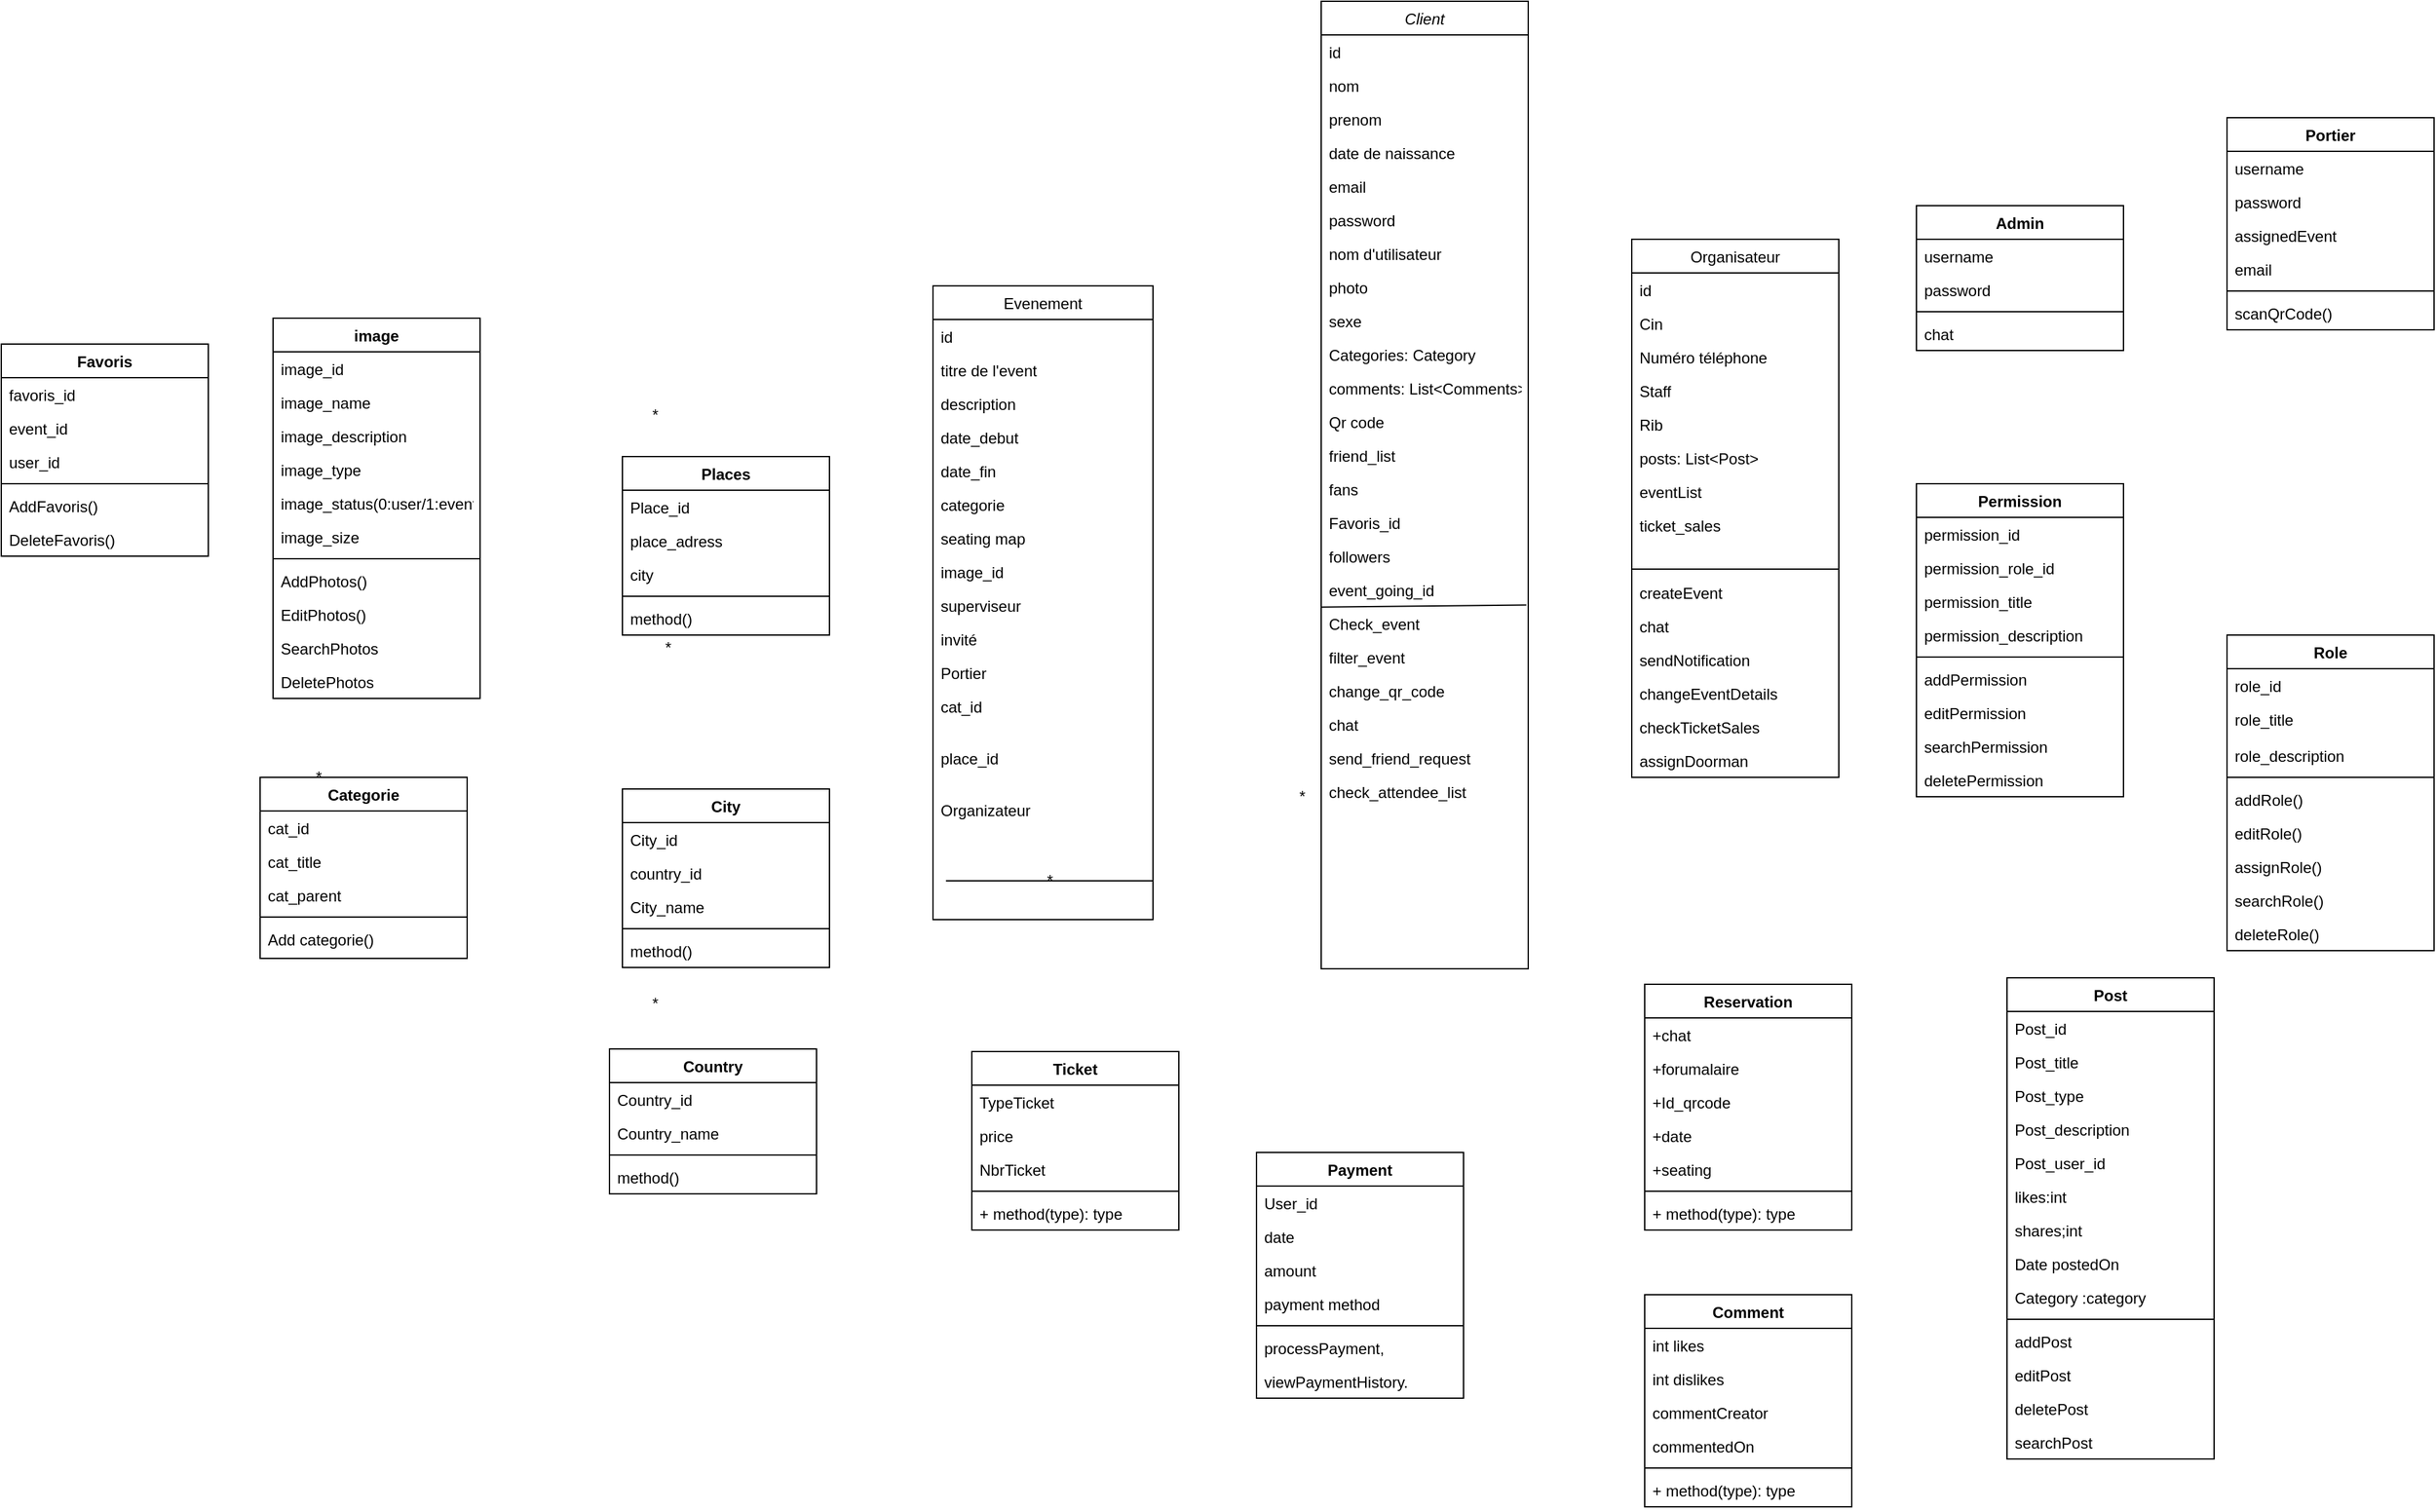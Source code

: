 <mxfile version="20.8.16" type="github">
  <diagram id="C5RBs43oDa-KdzZeNtuy" name="Page-1">
    <mxGraphModel dx="2687" dy="624" grid="1" gridSize="10" guides="1" tooltips="1" connect="1" arrows="1" fold="1" page="1" pageScale="1" pageWidth="1169" pageHeight="827" math="0" shadow="0">
      <root>
        <mxCell id="WIyWlLk6GJQsqaUBKTNV-0" />
        <mxCell id="WIyWlLk6GJQsqaUBKTNV-1" parent="WIyWlLk6GJQsqaUBKTNV-0" />
        <mxCell id="5mnJ16wSldUnXJheerde-0" value="Client" style="swimlane;fontStyle=2;align=center;verticalAlign=top;childLayout=stackLayout;horizontal=1;startSize=26;horizontalStack=0;resizeParent=1;resizeLast=0;collapsible=1;marginBottom=0;rounded=0;shadow=0;strokeWidth=1;" parent="WIyWlLk6GJQsqaUBKTNV-1" vertex="1">
          <mxGeometry x="290" y="520" width="160" height="748" as="geometry">
            <mxRectangle x="230" y="140" width="160" height="26" as="alternateBounds" />
          </mxGeometry>
        </mxCell>
        <mxCell id="5mnJ16wSldUnXJheerde-1" value="id" style="text;align=left;verticalAlign=top;spacingLeft=4;spacingRight=4;overflow=hidden;rotatable=0;points=[[0,0.5],[1,0.5]];portConstraint=eastwest;" parent="5mnJ16wSldUnXJheerde-0" vertex="1">
          <mxGeometry y="26" width="160" height="26" as="geometry" />
        </mxCell>
        <mxCell id="5mnJ16wSldUnXJheerde-2" value="nom" style="text;align=left;verticalAlign=top;spacingLeft=4;spacingRight=4;overflow=hidden;rotatable=0;points=[[0,0.5],[1,0.5]];portConstraint=eastwest;rounded=0;shadow=0;html=0;" parent="5mnJ16wSldUnXJheerde-0" vertex="1">
          <mxGeometry y="52" width="160" height="26" as="geometry" />
        </mxCell>
        <mxCell id="5mnJ16wSldUnXJheerde-3" value="prenom" style="text;align=left;verticalAlign=top;spacingLeft=4;spacingRight=4;overflow=hidden;rotatable=0;points=[[0,0.5],[1,0.5]];portConstraint=eastwest;rounded=0;shadow=0;html=0;" parent="5mnJ16wSldUnXJheerde-0" vertex="1">
          <mxGeometry y="78" width="160" height="26" as="geometry" />
        </mxCell>
        <mxCell id="5mnJ16wSldUnXJheerde-4" value="date de naissance" style="text;align=left;verticalAlign=top;spacingLeft=4;spacingRight=4;overflow=hidden;rotatable=0;points=[[0,0.5],[1,0.5]];portConstraint=eastwest;" parent="5mnJ16wSldUnXJheerde-0" vertex="1">
          <mxGeometry y="104" width="160" height="26" as="geometry" />
        </mxCell>
        <mxCell id="5mnJ16wSldUnXJheerde-5" value="email" style="text;align=left;verticalAlign=top;spacingLeft=4;spacingRight=4;overflow=hidden;rotatable=0;points=[[0,0.5],[1,0.5]];portConstraint=eastwest;" parent="5mnJ16wSldUnXJheerde-0" vertex="1">
          <mxGeometry y="130" width="160" height="26" as="geometry" />
        </mxCell>
        <mxCell id="5mnJ16wSldUnXJheerde-7" value="" style="endArrow=none;html=1;rounded=0;exitX=0.001;exitY=0.014;exitDx=0;exitDy=0;exitPerimeter=0;entryX=0.991;entryY=-0.046;entryDx=0;entryDy=0;entryPerimeter=0;" parent="5mnJ16wSldUnXJheerde-0" source="5mnJ16wSldUnXJheerde-206" target="5mnJ16wSldUnXJheerde-206" edge="1">
          <mxGeometry width="50" height="50" relative="1" as="geometry">
            <mxPoint y="390" as="sourcePoint" />
            <mxPoint x="160" y="450" as="targetPoint" />
            <Array as="points" />
          </mxGeometry>
        </mxCell>
        <mxCell id="5mnJ16wSldUnXJheerde-6" value="password" style="text;align=left;verticalAlign=top;spacingLeft=4;spacingRight=4;overflow=hidden;rotatable=0;points=[[0,0.5],[1,0.5]];portConstraint=eastwest;" parent="5mnJ16wSldUnXJheerde-0" vertex="1">
          <mxGeometry y="156" width="160" height="26" as="geometry" />
        </mxCell>
        <mxCell id="5mnJ16wSldUnXJheerde-8" value="nom d&#39;utilisateur" style="text;align=left;verticalAlign=top;spacingLeft=4;spacingRight=4;overflow=hidden;rotatable=0;points=[[0,0.5],[1,0.5]];portConstraint=eastwest;" parent="5mnJ16wSldUnXJheerde-0" vertex="1">
          <mxGeometry y="182" width="160" height="26" as="geometry" />
        </mxCell>
        <mxCell id="5mnJ16wSldUnXJheerde-9" value="photo" style="text;align=left;verticalAlign=top;spacingLeft=4;spacingRight=4;overflow=hidden;rotatable=0;points=[[0,0.5],[1,0.5]];portConstraint=eastwest;" parent="5mnJ16wSldUnXJheerde-0" vertex="1">
          <mxGeometry y="208" width="160" height="26" as="geometry" />
        </mxCell>
        <mxCell id="5mnJ16wSldUnXJheerde-10" value="sexe" style="text;align=left;verticalAlign=top;spacingLeft=4;spacingRight=4;overflow=hidden;rotatable=0;points=[[0,0.5],[1,0.5]];portConstraint=eastwest;" parent="5mnJ16wSldUnXJheerde-0" vertex="1">
          <mxGeometry y="234" width="160" height="26" as="geometry" />
        </mxCell>
        <mxCell id="5mnJ16wSldUnXJheerde-172" value="Categories: Category" style="text;align=left;verticalAlign=top;spacingLeft=4;spacingRight=4;overflow=hidden;rotatable=0;points=[[0,0.5],[1,0.5]];portConstraint=eastwest;" parent="5mnJ16wSldUnXJheerde-0" vertex="1">
          <mxGeometry y="260" width="160" height="26" as="geometry" />
        </mxCell>
        <mxCell id="5mnJ16wSldUnXJheerde-199" value="comments: List&lt;Comments&gt;" style="text;align=left;verticalAlign=top;spacingLeft=4;spacingRight=4;overflow=hidden;rotatable=0;points=[[0,0.5],[1,0.5]];portConstraint=eastwest;" parent="5mnJ16wSldUnXJheerde-0" vertex="1">
          <mxGeometry y="286" width="160" height="26" as="geometry" />
        </mxCell>
        <mxCell id="5mnJ16wSldUnXJheerde-200" value="Qr code" style="text;align=left;verticalAlign=top;spacingLeft=4;spacingRight=4;overflow=hidden;rotatable=0;points=[[0,0.5],[1,0.5]];portConstraint=eastwest;" parent="5mnJ16wSldUnXJheerde-0" vertex="1">
          <mxGeometry y="312" width="160" height="26" as="geometry" />
        </mxCell>
        <mxCell id="5mnJ16wSldUnXJheerde-201" value="friend_list" style="text;align=left;verticalAlign=top;spacingLeft=4;spacingRight=4;overflow=hidden;rotatable=0;points=[[0,0.5],[1,0.5]];portConstraint=eastwest;" parent="5mnJ16wSldUnXJheerde-0" vertex="1">
          <mxGeometry y="338" width="160" height="26" as="geometry" />
        </mxCell>
        <mxCell id="5mnJ16wSldUnXJheerde-202" value="fans" style="text;align=left;verticalAlign=top;spacingLeft=4;spacingRight=4;overflow=hidden;rotatable=0;points=[[0,0.5],[1,0.5]];portConstraint=eastwest;" parent="5mnJ16wSldUnXJheerde-0" vertex="1">
          <mxGeometry y="364" width="160" height="26" as="geometry" />
        </mxCell>
        <mxCell id="BS6WgVQt4ClSwslzW5X6-24" value="Favoris_id" style="text;align=left;verticalAlign=top;spacingLeft=4;spacingRight=4;overflow=hidden;rotatable=0;points=[[0,0.5],[1,0.5]];portConstraint=eastwest;" parent="5mnJ16wSldUnXJheerde-0" vertex="1">
          <mxGeometry y="390" width="160" height="26" as="geometry" />
        </mxCell>
        <mxCell id="5mnJ16wSldUnXJheerde-204" value="followers" style="text;align=left;verticalAlign=top;spacingLeft=4;spacingRight=4;overflow=hidden;rotatable=0;points=[[0,0.5],[1,0.5]];portConstraint=eastwest;" parent="5mnJ16wSldUnXJheerde-0" vertex="1">
          <mxGeometry y="416" width="160" height="26" as="geometry" />
        </mxCell>
        <mxCell id="5mnJ16wSldUnXJheerde-205" value="event_going_id" style="text;align=left;verticalAlign=top;spacingLeft=4;spacingRight=4;overflow=hidden;rotatable=0;points=[[0,0.5],[1,0.5]];portConstraint=eastwest;" parent="5mnJ16wSldUnXJheerde-0" vertex="1">
          <mxGeometry y="442" width="160" height="26" as="geometry" />
        </mxCell>
        <mxCell id="5mnJ16wSldUnXJheerde-206" value="Check_event" style="text;align=left;verticalAlign=top;spacingLeft=4;spacingRight=4;overflow=hidden;rotatable=0;points=[[0,0.5],[1,0.5]];portConstraint=eastwest;" parent="5mnJ16wSldUnXJheerde-0" vertex="1">
          <mxGeometry y="468" width="160" height="26" as="geometry" />
        </mxCell>
        <mxCell id="5mnJ16wSldUnXJheerde-207" value="filter_event" style="text;align=left;verticalAlign=top;spacingLeft=4;spacingRight=4;overflow=hidden;rotatable=0;points=[[0,0.5],[1,0.5]];portConstraint=eastwest;" parent="5mnJ16wSldUnXJheerde-0" vertex="1">
          <mxGeometry y="494" width="160" height="26" as="geometry" />
        </mxCell>
        <mxCell id="5mnJ16wSldUnXJheerde-208" value="change_qr_code" style="text;align=left;verticalAlign=top;spacingLeft=4;spacingRight=4;overflow=hidden;rotatable=0;points=[[0,0.5],[1,0.5]];portConstraint=eastwest;" parent="5mnJ16wSldUnXJheerde-0" vertex="1">
          <mxGeometry y="520" width="160" height="26" as="geometry" />
        </mxCell>
        <mxCell id="5mnJ16wSldUnXJheerde-209" value="chat" style="text;align=left;verticalAlign=top;spacingLeft=4;spacingRight=4;overflow=hidden;rotatable=0;points=[[0,0.5],[1,0.5]];portConstraint=eastwest;" parent="5mnJ16wSldUnXJheerde-0" vertex="1">
          <mxGeometry y="546" width="160" height="26" as="geometry" />
        </mxCell>
        <mxCell id="5mnJ16wSldUnXJheerde-210" value="send_friend_request" style="text;align=left;verticalAlign=top;spacingLeft=4;spacingRight=4;overflow=hidden;rotatable=0;points=[[0,0.5],[1,0.5]];portConstraint=eastwest;" parent="5mnJ16wSldUnXJheerde-0" vertex="1">
          <mxGeometry y="572" width="160" height="26" as="geometry" />
        </mxCell>
        <mxCell id="5mnJ16wSldUnXJheerde-211" value="check_attendee_list" style="text;align=left;verticalAlign=top;spacingLeft=4;spacingRight=4;overflow=hidden;rotatable=0;points=[[0,0.5],[1,0.5]];portConstraint=eastwest;" parent="5mnJ16wSldUnXJheerde-0" vertex="1">
          <mxGeometry y="598" width="160" height="26" as="geometry" />
        </mxCell>
        <mxCell id="5mnJ16wSldUnXJheerde-11" value="Organisateur" style="swimlane;fontStyle=0;align=center;verticalAlign=top;childLayout=stackLayout;horizontal=1;startSize=26;horizontalStack=0;resizeParent=1;resizeLast=0;collapsible=1;marginBottom=0;rounded=0;shadow=0;strokeWidth=1;" parent="WIyWlLk6GJQsqaUBKTNV-1" vertex="1">
          <mxGeometry x="530" y="704" width="160" height="416" as="geometry">
            <mxRectangle x="130" y="380" width="160" height="26" as="alternateBounds" />
          </mxGeometry>
        </mxCell>
        <mxCell id="5mnJ16wSldUnXJheerde-12" value="id" style="text;align=left;verticalAlign=top;spacingLeft=4;spacingRight=4;overflow=hidden;rotatable=0;points=[[0,0.5],[1,0.5]];portConstraint=eastwest;" parent="5mnJ16wSldUnXJheerde-11" vertex="1">
          <mxGeometry y="26" width="160" height="26" as="geometry" />
        </mxCell>
        <mxCell id="5mnJ16wSldUnXJheerde-13" value="Cin" style="text;align=left;verticalAlign=top;spacingLeft=4;spacingRight=4;overflow=hidden;rotatable=0;points=[[0,0.5],[1,0.5]];portConstraint=eastwest;rounded=0;shadow=0;html=0;" parent="5mnJ16wSldUnXJheerde-11" vertex="1">
          <mxGeometry y="52" width="160" height="26" as="geometry" />
        </mxCell>
        <mxCell id="5mnJ16wSldUnXJheerde-14" value="Numéro téléphone" style="text;align=left;verticalAlign=top;spacingLeft=4;spacingRight=4;overflow=hidden;rotatable=0;points=[[0,0.5],[1,0.5]];portConstraint=eastwest;fontStyle=0" parent="5mnJ16wSldUnXJheerde-11" vertex="1">
          <mxGeometry y="78" width="160" height="26" as="geometry" />
        </mxCell>
        <mxCell id="5mnJ16wSldUnXJheerde-15" value="Staff" style="text;align=left;verticalAlign=top;spacingLeft=4;spacingRight=4;overflow=hidden;rotatable=0;points=[[0,0.5],[1,0.5]];portConstraint=eastwest;fontStyle=0" parent="5mnJ16wSldUnXJheerde-11" vertex="1">
          <mxGeometry y="104" width="160" height="26" as="geometry" />
        </mxCell>
        <mxCell id="5mnJ16wSldUnXJheerde-184" value="Rib" style="text;align=left;verticalAlign=top;spacingLeft=4;spacingRight=4;overflow=hidden;rotatable=0;points=[[0,0.5],[1,0.5]];portConstraint=eastwest;fontStyle=0" parent="5mnJ16wSldUnXJheerde-11" vertex="1">
          <mxGeometry y="130" width="160" height="26" as="geometry" />
        </mxCell>
        <mxCell id="5mnJ16wSldUnXJheerde-16" value="posts: List&lt;Post&gt;" style="text;align=left;verticalAlign=top;spacingLeft=4;spacingRight=4;overflow=hidden;rotatable=0;points=[[0,0.5],[1,0.5]];portConstraint=eastwest;fontStyle=0" parent="5mnJ16wSldUnXJheerde-11" vertex="1">
          <mxGeometry y="156" width="160" height="26" as="geometry" />
        </mxCell>
        <mxCell id="5mnJ16wSldUnXJheerde-214" value="eventList" style="text;align=left;verticalAlign=top;spacingLeft=4;spacingRight=4;overflow=hidden;rotatable=0;points=[[0,0.5],[1,0.5]];portConstraint=eastwest;fontStyle=0" parent="5mnJ16wSldUnXJheerde-11" vertex="1">
          <mxGeometry y="182" width="160" height="26" as="geometry" />
        </mxCell>
        <mxCell id="5mnJ16wSldUnXJheerde-215" value="ticket_sales" style="text;align=left;verticalAlign=top;spacingLeft=4;spacingRight=4;overflow=hidden;rotatable=0;points=[[0,0.5],[1,0.5]];portConstraint=eastwest;fontStyle=0" parent="5mnJ16wSldUnXJheerde-11" vertex="1">
          <mxGeometry y="208" width="160" height="26" as="geometry" />
        </mxCell>
        <mxCell id="5mnJ16wSldUnXJheerde-219" value="  " style="text;align=left;verticalAlign=top;spacingLeft=4;spacingRight=4;overflow=hidden;rotatable=0;points=[[0,0.5],[1,0.5]];portConstraint=eastwest;fontStyle=0" parent="5mnJ16wSldUnXJheerde-11" vertex="1">
          <mxGeometry y="234" width="160" height="26" as="geometry" />
        </mxCell>
        <mxCell id="5mnJ16wSldUnXJheerde-220" value="createEvent" style="text;align=left;verticalAlign=top;spacingLeft=4;spacingRight=4;overflow=hidden;rotatable=0;points=[[0,0.5],[1,0.5]];portConstraint=eastwest;fontStyle=0" parent="5mnJ16wSldUnXJheerde-11" vertex="1">
          <mxGeometry y="260" width="160" height="26" as="geometry" />
        </mxCell>
        <mxCell id="5mnJ16wSldUnXJheerde-221" value="chat" style="text;align=left;verticalAlign=top;spacingLeft=4;spacingRight=4;overflow=hidden;rotatable=0;points=[[0,0.5],[1,0.5]];portConstraint=eastwest;fontStyle=0" parent="5mnJ16wSldUnXJheerde-11" vertex="1">
          <mxGeometry y="286" width="160" height="26" as="geometry" />
        </mxCell>
        <mxCell id="5mnJ16wSldUnXJheerde-222" value="sendNotification" style="text;align=left;verticalAlign=top;spacingLeft=4;spacingRight=4;overflow=hidden;rotatable=0;points=[[0,0.5],[1,0.5]];portConstraint=eastwest;fontStyle=0" parent="5mnJ16wSldUnXJheerde-11" vertex="1">
          <mxGeometry y="312" width="160" height="26" as="geometry" />
        </mxCell>
        <mxCell id="5mnJ16wSldUnXJheerde-223" value="changeEventDetails" style="text;align=left;verticalAlign=top;spacingLeft=4;spacingRight=4;overflow=hidden;rotatable=0;points=[[0,0.5],[1,0.5]];portConstraint=eastwest;fontStyle=0" parent="5mnJ16wSldUnXJheerde-11" vertex="1">
          <mxGeometry y="338" width="160" height="26" as="geometry" />
        </mxCell>
        <mxCell id="5mnJ16wSldUnXJheerde-224" value="checkTicketSales" style="text;align=left;verticalAlign=top;spacingLeft=4;spacingRight=4;overflow=hidden;rotatable=0;points=[[0,0.5],[1,0.5]];portConstraint=eastwest;fontStyle=0" parent="5mnJ16wSldUnXJheerde-11" vertex="1">
          <mxGeometry y="364" width="160" height="26" as="geometry" />
        </mxCell>
        <mxCell id="5mnJ16wSldUnXJheerde-225" value="assignDoorman" style="text;align=left;verticalAlign=top;spacingLeft=4;spacingRight=4;overflow=hidden;rotatable=0;points=[[0,0.5],[1,0.5]];portConstraint=eastwest;fontStyle=0" parent="5mnJ16wSldUnXJheerde-11" vertex="1">
          <mxGeometry y="390" width="160" height="26" as="geometry" />
        </mxCell>
        <mxCell id="5mnJ16wSldUnXJheerde-17" value="" style="endArrow=none;html=1;rounded=0;" parent="5mnJ16wSldUnXJheerde-11" edge="1">
          <mxGeometry width="50" height="50" relative="1" as="geometry">
            <mxPoint y="255" as="sourcePoint" />
            <mxPoint x="160" y="255" as="targetPoint" />
            <Array as="points" />
          </mxGeometry>
        </mxCell>
        <mxCell id="5mnJ16wSldUnXJheerde-32" value="Reservation" style="swimlane;fontStyle=1;align=center;verticalAlign=top;childLayout=stackLayout;horizontal=1;startSize=26;horizontalStack=0;resizeParent=1;resizeParentMax=0;resizeLast=0;collapsible=1;marginBottom=0;html=0;" parent="WIyWlLk6GJQsqaUBKTNV-1" vertex="1">
          <mxGeometry x="540" y="1280" width="160" height="190" as="geometry" />
        </mxCell>
        <mxCell id="5mnJ16wSldUnXJheerde-33" value="+chat&#xa;" style="text;strokeColor=none;fillColor=none;align=left;verticalAlign=top;spacingLeft=4;spacingRight=4;overflow=hidden;rotatable=0;points=[[0,0.5],[1,0.5]];portConstraint=eastwest;" parent="5mnJ16wSldUnXJheerde-32" vertex="1">
          <mxGeometry y="26" width="160" height="26" as="geometry" />
        </mxCell>
        <mxCell id="sWNq0l7zCP9BS_W4C9OJ-4" value="+forumalaire" style="text;strokeColor=none;fillColor=none;align=left;verticalAlign=top;spacingLeft=4;spacingRight=4;overflow=hidden;rotatable=0;points=[[0,0.5],[1,0.5]];portConstraint=eastwest;" parent="5mnJ16wSldUnXJheerde-32" vertex="1">
          <mxGeometry y="52" width="160" height="26" as="geometry" />
        </mxCell>
        <mxCell id="sWNq0l7zCP9BS_W4C9OJ-5" value="+Id_qrcode" style="text;strokeColor=none;fillColor=none;align=left;verticalAlign=top;spacingLeft=4;spacingRight=4;overflow=hidden;rotatable=0;points=[[0,0.5],[1,0.5]];portConstraint=eastwest;" parent="5mnJ16wSldUnXJheerde-32" vertex="1">
          <mxGeometry y="78" width="160" height="26" as="geometry" />
        </mxCell>
        <mxCell id="sWNq0l7zCP9BS_W4C9OJ-8" value="+date" style="text;strokeColor=none;fillColor=none;align=left;verticalAlign=top;spacingLeft=4;spacingRight=4;overflow=hidden;rotatable=0;points=[[0,0.5],[1,0.5]];portConstraint=eastwest;" parent="5mnJ16wSldUnXJheerde-32" vertex="1">
          <mxGeometry y="104" width="160" height="26" as="geometry" />
        </mxCell>
        <mxCell id="5mnJ16wSldUnXJheerde-34" value="+seating" style="text;strokeColor=none;fillColor=none;align=left;verticalAlign=top;spacingLeft=4;spacingRight=4;overflow=hidden;rotatable=0;points=[[0,0.5],[1,0.5]];portConstraint=eastwest;" parent="5mnJ16wSldUnXJheerde-32" vertex="1">
          <mxGeometry y="130" width="160" height="26" as="geometry" />
        </mxCell>
        <mxCell id="5mnJ16wSldUnXJheerde-35" value="" style="line;strokeWidth=1;fillColor=none;align=left;verticalAlign=middle;spacingTop=-1;spacingLeft=3;spacingRight=3;rotatable=0;labelPosition=right;points=[];portConstraint=eastwest;strokeColor=inherit;html=0;" parent="5mnJ16wSldUnXJheerde-32" vertex="1">
          <mxGeometry y="156" width="160" height="8" as="geometry" />
        </mxCell>
        <mxCell id="5mnJ16wSldUnXJheerde-36" value="+ method(type): type" style="text;strokeColor=none;fillColor=none;align=left;verticalAlign=top;spacingLeft=4;spacingRight=4;overflow=hidden;rotatable=0;points=[[0,0.5],[1,0.5]];portConstraint=eastwest;" parent="5mnJ16wSldUnXJheerde-32" vertex="1">
          <mxGeometry y="164" width="160" height="26" as="geometry" />
        </mxCell>
        <mxCell id="5mnJ16wSldUnXJheerde-37" value="Portier" style="swimlane;fontStyle=1;align=center;verticalAlign=top;childLayout=stackLayout;horizontal=1;startSize=26;horizontalStack=0;resizeParent=1;resizeParentMax=0;resizeLast=0;collapsible=1;marginBottom=0;html=0;" parent="WIyWlLk6GJQsqaUBKTNV-1" vertex="1">
          <mxGeometry x="990" y="610" width="160" height="164" as="geometry" />
        </mxCell>
        <mxCell id="5mnJ16wSldUnXJheerde-38" value="username" style="text;strokeColor=none;fillColor=none;align=left;verticalAlign=top;spacingLeft=4;spacingRight=4;overflow=hidden;rotatable=0;points=[[0,0.5],[1,0.5]];portConstraint=eastwest;" parent="5mnJ16wSldUnXJheerde-37" vertex="1">
          <mxGeometry y="26" width="160" height="26" as="geometry" />
        </mxCell>
        <mxCell id="5mnJ16wSldUnXJheerde-226" value="password" style="text;strokeColor=none;fillColor=none;align=left;verticalAlign=top;spacingLeft=4;spacingRight=4;overflow=hidden;rotatable=0;points=[[0,0.5],[1,0.5]];portConstraint=eastwest;" parent="5mnJ16wSldUnXJheerde-37" vertex="1">
          <mxGeometry y="52" width="160" height="26" as="geometry" />
        </mxCell>
        <mxCell id="5mnJ16wSldUnXJheerde-229" value="assignedEvent" style="text;strokeColor=none;fillColor=none;align=left;verticalAlign=top;spacingLeft=4;spacingRight=4;overflow=hidden;rotatable=0;points=[[0,0.5],[1,0.5]];portConstraint=eastwest;" parent="5mnJ16wSldUnXJheerde-37" vertex="1">
          <mxGeometry y="78" width="160" height="26" as="geometry" />
        </mxCell>
        <mxCell id="5mnJ16wSldUnXJheerde-227" value="email" style="text;strokeColor=none;fillColor=none;align=left;verticalAlign=top;spacingLeft=4;spacingRight=4;overflow=hidden;rotatable=0;points=[[0,0.5],[1,0.5]];portConstraint=eastwest;" parent="5mnJ16wSldUnXJheerde-37" vertex="1">
          <mxGeometry y="104" width="160" height="26" as="geometry" />
        </mxCell>
        <mxCell id="5mnJ16wSldUnXJheerde-39" value="" style="line;strokeWidth=1;fillColor=none;align=left;verticalAlign=middle;spacingTop=-1;spacingLeft=3;spacingRight=3;rotatable=0;labelPosition=right;points=[];portConstraint=eastwest;strokeColor=inherit;html=0;" parent="5mnJ16wSldUnXJheerde-37" vertex="1">
          <mxGeometry y="130" width="160" height="8" as="geometry" />
        </mxCell>
        <mxCell id="5mnJ16wSldUnXJheerde-40" value="scanQrCode()" style="text;strokeColor=none;fillColor=none;align=left;verticalAlign=top;spacingLeft=4;spacingRight=4;overflow=hidden;rotatable=0;points=[[0,0.5],[1,0.5]];portConstraint=eastwest;" parent="5mnJ16wSldUnXJheerde-37" vertex="1">
          <mxGeometry y="138" width="160" height="26" as="geometry" />
        </mxCell>
        <mxCell id="5mnJ16wSldUnXJheerde-41" value="*" style="text;html=1;align=center;verticalAlign=middle;resizable=0;points=[];autosize=1;strokeColor=none;fillColor=none;" parent="WIyWlLk6GJQsqaUBKTNV-1" vertex="1">
          <mxGeometry x="-500" y="1105" width="30" height="30" as="geometry" />
        </mxCell>
        <mxCell id="5mnJ16wSldUnXJheerde-43" value="*" style="text;html=1;align=center;verticalAlign=middle;resizable=0;points=[];autosize=1;strokeColor=none;fillColor=none;" parent="WIyWlLk6GJQsqaUBKTNV-1" vertex="1">
          <mxGeometry x="260" y="1120" width="30" height="30" as="geometry" />
        </mxCell>
        <mxCell id="5mnJ16wSldUnXJheerde-44" value="Ticket" style="swimlane;fontStyle=1;align=center;verticalAlign=top;childLayout=stackLayout;horizontal=1;startSize=26;horizontalStack=0;resizeParent=1;resizeParentMax=0;resizeLast=0;collapsible=1;marginBottom=0;" parent="WIyWlLk6GJQsqaUBKTNV-1" vertex="1">
          <mxGeometry x="20" y="1332" width="160" height="138" as="geometry" />
        </mxCell>
        <mxCell id="5mnJ16wSldUnXJheerde-45" value="TypeTicket&#xa;" style="text;strokeColor=none;fillColor=none;align=left;verticalAlign=top;spacingLeft=4;spacingRight=4;overflow=hidden;rotatable=0;points=[[0,0.5],[1,0.5]];portConstraint=eastwest;" parent="5mnJ16wSldUnXJheerde-44" vertex="1">
          <mxGeometry y="26" width="160" height="26" as="geometry" />
        </mxCell>
        <mxCell id="5mnJ16wSldUnXJheerde-46" value="price" style="text;strokeColor=none;fillColor=none;align=left;verticalAlign=top;spacingLeft=4;spacingRight=4;overflow=hidden;rotatable=0;points=[[0,0.5],[1,0.5]];portConstraint=eastwest;" parent="5mnJ16wSldUnXJheerde-44" vertex="1">
          <mxGeometry y="52" width="160" height="26" as="geometry" />
        </mxCell>
        <mxCell id="5mnJ16wSldUnXJheerde-47" value="NbrTicket" style="text;strokeColor=none;fillColor=none;align=left;verticalAlign=top;spacingLeft=4;spacingRight=4;overflow=hidden;rotatable=0;points=[[0,0.5],[1,0.5]];portConstraint=eastwest;" parent="5mnJ16wSldUnXJheerde-44" vertex="1">
          <mxGeometry y="78" width="160" height="26" as="geometry" />
        </mxCell>
        <mxCell id="5mnJ16wSldUnXJheerde-48" value="" style="line;strokeWidth=1;fillColor=none;align=left;verticalAlign=middle;spacingTop=-1;spacingLeft=3;spacingRight=3;rotatable=0;labelPosition=right;points=[];portConstraint=eastwest;strokeColor=inherit;" parent="5mnJ16wSldUnXJheerde-44" vertex="1">
          <mxGeometry y="104" width="160" height="8" as="geometry" />
        </mxCell>
        <mxCell id="5mnJ16wSldUnXJheerde-49" value="+ method(type): type" style="text;strokeColor=none;fillColor=none;align=left;verticalAlign=top;spacingLeft=4;spacingRight=4;overflow=hidden;rotatable=0;points=[[0,0.5],[1,0.5]];portConstraint=eastwest;" parent="5mnJ16wSldUnXJheerde-44" vertex="1">
          <mxGeometry y="112" width="160" height="26" as="geometry" />
        </mxCell>
        <mxCell id="5mnJ16wSldUnXJheerde-50" value="Payment" style="swimlane;fontStyle=1;align=center;verticalAlign=top;childLayout=stackLayout;horizontal=1;startSize=26;horizontalStack=0;resizeParent=1;resizeParentMax=0;resizeLast=0;collapsible=1;marginBottom=0;" parent="WIyWlLk6GJQsqaUBKTNV-1" vertex="1">
          <mxGeometry x="240" y="1410" width="160" height="190" as="geometry" />
        </mxCell>
        <mxCell id="5mnJ16wSldUnXJheerde-51" value="User_id" style="text;strokeColor=none;fillColor=none;align=left;verticalAlign=top;spacingLeft=4;spacingRight=4;overflow=hidden;rotatable=0;points=[[0,0.5],[1,0.5]];portConstraint=eastwest;" parent="5mnJ16wSldUnXJheerde-50" vertex="1">
          <mxGeometry y="26" width="160" height="26" as="geometry" />
        </mxCell>
        <mxCell id="5mnJ16wSldUnXJheerde-52" value="date" style="text;strokeColor=none;fillColor=none;align=left;verticalAlign=top;spacingLeft=4;spacingRight=4;overflow=hidden;rotatable=0;points=[[0,0.5],[1,0.5]];portConstraint=eastwest;" parent="5mnJ16wSldUnXJheerde-50" vertex="1">
          <mxGeometry y="52" width="160" height="26" as="geometry" />
        </mxCell>
        <mxCell id="5mnJ16wSldUnXJheerde-53" value="amount" style="text;strokeColor=none;fillColor=none;align=left;verticalAlign=top;spacingLeft=4;spacingRight=4;overflow=hidden;rotatable=0;points=[[0,0.5],[1,0.5]];portConstraint=eastwest;" parent="5mnJ16wSldUnXJheerde-50" vertex="1">
          <mxGeometry y="78" width="160" height="26" as="geometry" />
        </mxCell>
        <mxCell id="5mnJ16wSldUnXJheerde-54" value="payment method&#xa;" style="text;strokeColor=none;fillColor=none;align=left;verticalAlign=top;spacingLeft=4;spacingRight=4;overflow=hidden;rotatable=0;points=[[0,0.5],[1,0.5]];portConstraint=eastwest;" parent="5mnJ16wSldUnXJheerde-50" vertex="1">
          <mxGeometry y="104" width="160" height="26" as="geometry" />
        </mxCell>
        <mxCell id="5mnJ16wSldUnXJheerde-55" value="" style="line;strokeWidth=1;fillColor=none;align=left;verticalAlign=middle;spacingTop=-1;spacingLeft=3;spacingRight=3;rotatable=0;labelPosition=right;points=[];portConstraint=eastwest;strokeColor=inherit;" parent="5mnJ16wSldUnXJheerde-50" vertex="1">
          <mxGeometry y="130" width="160" height="8" as="geometry" />
        </mxCell>
        <mxCell id="5mnJ16wSldUnXJheerde-56" value="processPayment, " style="text;strokeColor=none;fillColor=none;align=left;verticalAlign=top;spacingLeft=4;spacingRight=4;overflow=hidden;rotatable=0;points=[[0,0.5],[1,0.5]];portConstraint=eastwest;" parent="5mnJ16wSldUnXJheerde-50" vertex="1">
          <mxGeometry y="138" width="160" height="26" as="geometry" />
        </mxCell>
        <mxCell id="5mnJ16wSldUnXJheerde-57" value="viewPaymentHistory.&#xa;&#xa;" style="text;strokeColor=none;fillColor=none;align=left;verticalAlign=top;spacingLeft=4;spacingRight=4;overflow=hidden;rotatable=0;points=[[0,0.5],[1,0.5]];portConstraint=eastwest;" parent="5mnJ16wSldUnXJheerde-50" vertex="1">
          <mxGeometry y="164" width="160" height="26" as="geometry" />
        </mxCell>
        <mxCell id="5mnJ16wSldUnXJheerde-58" value="Post" style="swimlane;fontStyle=1;align=center;verticalAlign=top;childLayout=stackLayout;horizontal=1;startSize=26;horizontalStack=0;resizeParent=1;resizeParentMax=0;resizeLast=0;collapsible=1;marginBottom=0;html=0;" parent="WIyWlLk6GJQsqaUBKTNV-1" vertex="1">
          <mxGeometry x="820" y="1275" width="160" height="372" as="geometry" />
        </mxCell>
        <mxCell id="5mnJ16wSldUnXJheerde-59" value="Post_id&#xa;" style="text;strokeColor=none;fillColor=none;align=left;verticalAlign=top;spacingLeft=4;spacingRight=4;overflow=hidden;rotatable=0;points=[[0,0.5],[1,0.5]];portConstraint=eastwest;" parent="5mnJ16wSldUnXJheerde-58" vertex="1">
          <mxGeometry y="26" width="160" height="26" as="geometry" />
        </mxCell>
        <mxCell id="5mnJ16wSldUnXJheerde-113" value="Post_title" style="text;strokeColor=none;fillColor=none;align=left;verticalAlign=top;spacingLeft=4;spacingRight=4;overflow=hidden;rotatable=0;points=[[0,0.5],[1,0.5]];portConstraint=eastwest;" parent="5mnJ16wSldUnXJheerde-58" vertex="1">
          <mxGeometry y="52" width="160" height="26" as="geometry" />
        </mxCell>
        <mxCell id="5mnJ16wSldUnXJheerde-114" value="Post_type" style="text;strokeColor=none;fillColor=none;align=left;verticalAlign=top;spacingLeft=4;spacingRight=4;overflow=hidden;rotatable=0;points=[[0,0.5],[1,0.5]];portConstraint=eastwest;" parent="5mnJ16wSldUnXJheerde-58" vertex="1">
          <mxGeometry y="78" width="160" height="26" as="geometry" />
        </mxCell>
        <mxCell id="5mnJ16wSldUnXJheerde-115" value="Post_description" style="text;strokeColor=none;fillColor=none;align=left;verticalAlign=top;spacingLeft=4;spacingRight=4;overflow=hidden;rotatable=0;points=[[0,0.5],[1,0.5]];portConstraint=eastwest;" parent="5mnJ16wSldUnXJheerde-58" vertex="1">
          <mxGeometry y="104" width="160" height="26" as="geometry" />
        </mxCell>
        <mxCell id="5mnJ16wSldUnXJheerde-116" value="Post_user_id" style="text;strokeColor=none;fillColor=none;align=left;verticalAlign=top;spacingLeft=4;spacingRight=4;overflow=hidden;rotatable=0;points=[[0,0.5],[1,0.5]];portConstraint=eastwest;" parent="5mnJ16wSldUnXJheerde-58" vertex="1">
          <mxGeometry y="130" width="160" height="26" as="geometry" />
        </mxCell>
        <mxCell id="5mnJ16wSldUnXJheerde-145" value="likes:int" style="text;strokeColor=none;fillColor=none;align=left;verticalAlign=top;spacingLeft=4;spacingRight=4;overflow=hidden;rotatable=0;points=[[0,0.5],[1,0.5]];portConstraint=eastwest;" parent="5mnJ16wSldUnXJheerde-58" vertex="1">
          <mxGeometry y="156" width="160" height="26" as="geometry" />
        </mxCell>
        <mxCell id="5mnJ16wSldUnXJheerde-146" value="shares;int" style="text;strokeColor=none;fillColor=none;align=left;verticalAlign=top;spacingLeft=4;spacingRight=4;overflow=hidden;rotatable=0;points=[[0,0.5],[1,0.5]];portConstraint=eastwest;" parent="5mnJ16wSldUnXJheerde-58" vertex="1">
          <mxGeometry y="182" width="160" height="26" as="geometry" />
        </mxCell>
        <mxCell id="5mnJ16wSldUnXJheerde-147" value="Date postedOn" style="text;strokeColor=none;fillColor=none;align=left;verticalAlign=top;spacingLeft=4;spacingRight=4;overflow=hidden;rotatable=0;points=[[0,0.5],[1,0.5]];portConstraint=eastwest;" parent="5mnJ16wSldUnXJheerde-58" vertex="1">
          <mxGeometry y="208" width="160" height="26" as="geometry" />
        </mxCell>
        <mxCell id="5mnJ16wSldUnXJheerde-148" value="Category :category" style="text;strokeColor=none;fillColor=none;align=left;verticalAlign=top;spacingLeft=4;spacingRight=4;overflow=hidden;rotatable=0;points=[[0,0.5],[1,0.5]];portConstraint=eastwest;" parent="5mnJ16wSldUnXJheerde-58" vertex="1">
          <mxGeometry y="234" width="160" height="26" as="geometry" />
        </mxCell>
        <mxCell id="5mnJ16wSldUnXJheerde-60" value="" style="line;strokeWidth=1;fillColor=none;align=left;verticalAlign=middle;spacingTop=-1;spacingLeft=3;spacingRight=3;rotatable=0;labelPosition=right;points=[];portConstraint=eastwest;strokeColor=inherit;html=0;" parent="5mnJ16wSldUnXJheerde-58" vertex="1">
          <mxGeometry y="260" width="160" height="8" as="geometry" />
        </mxCell>
        <mxCell id="5mnJ16wSldUnXJheerde-61" value="addPost" style="text;strokeColor=none;fillColor=none;align=left;verticalAlign=top;spacingLeft=4;spacingRight=4;overflow=hidden;rotatable=0;points=[[0,0.5],[1,0.5]];portConstraint=eastwest;" parent="5mnJ16wSldUnXJheerde-58" vertex="1">
          <mxGeometry y="268" width="160" height="26" as="geometry" />
        </mxCell>
        <mxCell id="5mnJ16wSldUnXJheerde-117" value="editPost" style="text;strokeColor=none;fillColor=none;align=left;verticalAlign=top;spacingLeft=4;spacingRight=4;overflow=hidden;rotatable=0;points=[[0,0.5],[1,0.5]];portConstraint=eastwest;" parent="5mnJ16wSldUnXJheerde-58" vertex="1">
          <mxGeometry y="294" width="160" height="26" as="geometry" />
        </mxCell>
        <mxCell id="5mnJ16wSldUnXJheerde-118" value="deletePost" style="text;strokeColor=none;fillColor=none;align=left;verticalAlign=top;spacingLeft=4;spacingRight=4;overflow=hidden;rotatable=0;points=[[0,0.5],[1,0.5]];portConstraint=eastwest;" parent="5mnJ16wSldUnXJheerde-58" vertex="1">
          <mxGeometry y="320" width="160" height="26" as="geometry" />
        </mxCell>
        <mxCell id="5mnJ16wSldUnXJheerde-119" value="searchPost" style="text;strokeColor=none;fillColor=none;align=left;verticalAlign=top;spacingLeft=4;spacingRight=4;overflow=hidden;rotatable=0;points=[[0,0.5],[1,0.5]];portConstraint=eastwest;" parent="5mnJ16wSldUnXJheerde-58" vertex="1">
          <mxGeometry y="346" width="160" height="26" as="geometry" />
        </mxCell>
        <mxCell id="5mnJ16wSldUnXJheerde-62" value="Admin" style="swimlane;fontStyle=1;align=center;verticalAlign=top;childLayout=stackLayout;horizontal=1;startSize=26;horizontalStack=0;resizeParent=1;resizeParentMax=0;resizeLast=0;collapsible=1;marginBottom=0;html=0;" parent="WIyWlLk6GJQsqaUBKTNV-1" vertex="1">
          <mxGeometry x="750" y="678" width="160" height="112" as="geometry" />
        </mxCell>
        <mxCell id="5mnJ16wSldUnXJheerde-63" value="username" style="text;strokeColor=none;fillColor=none;align=left;verticalAlign=top;spacingLeft=4;spacingRight=4;overflow=hidden;rotatable=0;points=[[0,0.5],[1,0.5]];portConstraint=eastwest;" parent="5mnJ16wSldUnXJheerde-62" vertex="1">
          <mxGeometry y="26" width="160" height="26" as="geometry" />
        </mxCell>
        <mxCell id="5mnJ16wSldUnXJheerde-66" value="password" style="text;strokeColor=none;fillColor=none;align=left;verticalAlign=top;spacingLeft=4;spacingRight=4;overflow=hidden;rotatable=0;points=[[0,0.5],[1,0.5]];portConstraint=eastwest;" parent="5mnJ16wSldUnXJheerde-62" vertex="1">
          <mxGeometry y="52" width="160" height="26" as="geometry" />
        </mxCell>
        <mxCell id="5mnJ16wSldUnXJheerde-64" value="" style="line;strokeWidth=1;fillColor=none;align=left;verticalAlign=middle;spacingTop=-1;spacingLeft=3;spacingRight=3;rotatable=0;labelPosition=right;points=[];portConstraint=eastwest;strokeColor=inherit;html=0;" parent="5mnJ16wSldUnXJheerde-62" vertex="1">
          <mxGeometry y="78" width="160" height="8" as="geometry" />
        </mxCell>
        <mxCell id="5mnJ16wSldUnXJheerde-65" value="chat" style="text;strokeColor=none;fillColor=none;align=left;verticalAlign=top;spacingLeft=4;spacingRight=4;overflow=hidden;rotatable=0;points=[[0,0.5],[1,0.5]];portConstraint=eastwest;" parent="5mnJ16wSldUnXJheerde-62" vertex="1">
          <mxGeometry y="86" width="160" height="26" as="geometry" />
        </mxCell>
        <mxCell id="5mnJ16wSldUnXJheerde-67" value="Categorie" style="swimlane;fontStyle=1;align=center;verticalAlign=top;childLayout=stackLayout;horizontal=1;startSize=26;horizontalStack=0;resizeParent=1;resizeParentMax=0;resizeLast=0;collapsible=1;marginBottom=0;" parent="WIyWlLk6GJQsqaUBKTNV-1" vertex="1">
          <mxGeometry x="-530" y="1120" width="160" height="140" as="geometry" />
        </mxCell>
        <mxCell id="5mnJ16wSldUnXJheerde-68" value="cat_id" style="text;strokeColor=none;fillColor=none;align=left;verticalAlign=top;spacingLeft=4;spacingRight=4;overflow=hidden;rotatable=0;points=[[0,0.5],[1,0.5]];portConstraint=eastwest;" parent="5mnJ16wSldUnXJheerde-67" vertex="1">
          <mxGeometry y="26" width="160" height="26" as="geometry" />
        </mxCell>
        <mxCell id="5mnJ16wSldUnXJheerde-75" value="cat_title" style="text;strokeColor=none;fillColor=none;align=left;verticalAlign=top;spacingLeft=4;spacingRight=4;overflow=hidden;rotatable=0;points=[[0,0.5],[1,0.5]];portConstraint=eastwest;" parent="5mnJ16wSldUnXJheerde-67" vertex="1">
          <mxGeometry y="52" width="160" height="26" as="geometry" />
        </mxCell>
        <mxCell id="5mnJ16wSldUnXJheerde-76" value="cat_parent&#xa;" style="text;strokeColor=none;fillColor=none;align=left;verticalAlign=top;spacingLeft=4;spacingRight=4;overflow=hidden;rotatable=0;points=[[0,0.5],[1,0.5]];portConstraint=eastwest;" parent="5mnJ16wSldUnXJheerde-67" vertex="1">
          <mxGeometry y="78" width="160" height="26" as="geometry" />
        </mxCell>
        <mxCell id="5mnJ16wSldUnXJheerde-72" value="" style="line;strokeWidth=1;fillColor=none;align=left;verticalAlign=middle;spacingTop=-1;spacingLeft=3;spacingRight=3;rotatable=0;labelPosition=right;points=[];portConstraint=eastwest;strokeColor=inherit;" parent="5mnJ16wSldUnXJheerde-67" vertex="1">
          <mxGeometry y="104" width="160" height="8" as="geometry" />
        </mxCell>
        <mxCell id="5mnJ16wSldUnXJheerde-73" value="Add categorie()" style="text;strokeColor=none;fillColor=none;align=left;verticalAlign=top;spacingLeft=4;spacingRight=4;overflow=hidden;rotatable=0;points=[[0,0.5],[1,0.5]];portConstraint=eastwest;" parent="5mnJ16wSldUnXJheerde-67" vertex="1">
          <mxGeometry y="112" width="160" height="28" as="geometry" />
        </mxCell>
        <mxCell id="5mnJ16wSldUnXJheerde-79" value="*" style="text;html=1;align=center;verticalAlign=middle;resizable=0;points=[];autosize=1;strokeColor=none;fillColor=none;" parent="WIyWlLk6GJQsqaUBKTNV-1" vertex="1">
          <mxGeometry x="-240" y="825" width="30" height="30" as="geometry" />
        </mxCell>
        <mxCell id="5mnJ16wSldUnXJheerde-80" value="Places" style="swimlane;fontStyle=1;align=center;verticalAlign=top;childLayout=stackLayout;horizontal=1;startSize=26;horizontalStack=0;resizeParent=1;resizeParentMax=0;resizeLast=0;collapsible=1;marginBottom=0;" parent="WIyWlLk6GJQsqaUBKTNV-1" vertex="1">
          <mxGeometry x="-250" y="872" width="160" height="138" as="geometry" />
        </mxCell>
        <mxCell id="5mnJ16wSldUnXJheerde-81" value="Place_id" style="text;strokeColor=none;fillColor=none;align=left;verticalAlign=top;spacingLeft=4;spacingRight=4;overflow=hidden;rotatable=0;points=[[0,0.5],[1,0.5]];portConstraint=eastwest;" parent="5mnJ16wSldUnXJheerde-80" vertex="1">
          <mxGeometry y="26" width="160" height="26" as="geometry" />
        </mxCell>
        <mxCell id="5mnJ16wSldUnXJheerde-82" value="place_adress" style="text;strokeColor=none;fillColor=none;align=left;verticalAlign=top;spacingLeft=4;spacingRight=4;overflow=hidden;rotatable=0;points=[[0,0.5],[1,0.5]];portConstraint=eastwest;" parent="5mnJ16wSldUnXJheerde-80" vertex="1">
          <mxGeometry y="52" width="160" height="26" as="geometry" />
        </mxCell>
        <mxCell id="5mnJ16wSldUnXJheerde-83" value="city" style="text;strokeColor=none;fillColor=none;align=left;verticalAlign=top;spacingLeft=4;spacingRight=4;overflow=hidden;rotatable=0;points=[[0,0.5],[1,0.5]];portConstraint=eastwest;" parent="5mnJ16wSldUnXJheerde-80" vertex="1">
          <mxGeometry y="78" width="160" height="26" as="geometry" />
        </mxCell>
        <mxCell id="5mnJ16wSldUnXJheerde-84" value="" style="line;strokeWidth=1;fillColor=none;align=left;verticalAlign=middle;spacingTop=-1;spacingLeft=3;spacingRight=3;rotatable=0;labelPosition=right;points=[];portConstraint=eastwest;strokeColor=inherit;" parent="5mnJ16wSldUnXJheerde-80" vertex="1">
          <mxGeometry y="104" width="160" height="8" as="geometry" />
        </mxCell>
        <mxCell id="5mnJ16wSldUnXJheerde-85" value="method()" style="text;strokeColor=none;fillColor=none;align=left;verticalAlign=top;spacingLeft=4;spacingRight=4;overflow=hidden;rotatable=0;points=[[0,0.5],[1,0.5]];portConstraint=eastwest;" parent="5mnJ16wSldUnXJheerde-80" vertex="1">
          <mxGeometry y="112" width="160" height="26" as="geometry" />
        </mxCell>
        <mxCell id="5mnJ16wSldUnXJheerde-86" value="*" style="text;html=1;align=center;verticalAlign=middle;resizable=0;points=[];autosize=1;strokeColor=none;fillColor=none;" parent="WIyWlLk6GJQsqaUBKTNV-1" vertex="1">
          <mxGeometry x="-230" y="1005" width="30" height="30" as="geometry" />
        </mxCell>
        <mxCell id="5mnJ16wSldUnXJheerde-87" value="City" style="swimlane;fontStyle=1;align=center;verticalAlign=top;childLayout=stackLayout;horizontal=1;startSize=26;horizontalStack=0;resizeParent=1;resizeParentMax=0;resizeLast=0;collapsible=1;marginBottom=0;" parent="WIyWlLk6GJQsqaUBKTNV-1" vertex="1">
          <mxGeometry x="-250" y="1129" width="160" height="138" as="geometry" />
        </mxCell>
        <mxCell id="5mnJ16wSldUnXJheerde-88" value="City_id" style="text;strokeColor=none;fillColor=none;align=left;verticalAlign=top;spacingLeft=4;spacingRight=4;overflow=hidden;rotatable=0;points=[[0,0.5],[1,0.5]];portConstraint=eastwest;" parent="5mnJ16wSldUnXJheerde-87" vertex="1">
          <mxGeometry y="26" width="160" height="26" as="geometry" />
        </mxCell>
        <mxCell id="BS6WgVQt4ClSwslzW5X6-26" value="country_id" style="text;strokeColor=none;fillColor=none;align=left;verticalAlign=top;spacingLeft=4;spacingRight=4;overflow=hidden;rotatable=0;points=[[0,0.5],[1,0.5]];portConstraint=eastwest;" parent="5mnJ16wSldUnXJheerde-87" vertex="1">
          <mxGeometry y="52" width="160" height="26" as="geometry" />
        </mxCell>
        <mxCell id="5mnJ16wSldUnXJheerde-89" value="City_name" style="text;strokeColor=none;fillColor=none;align=left;verticalAlign=top;spacingLeft=4;spacingRight=4;overflow=hidden;rotatable=0;points=[[0,0.5],[1,0.5]];portConstraint=eastwest;" parent="5mnJ16wSldUnXJheerde-87" vertex="1">
          <mxGeometry y="78" width="160" height="26" as="geometry" />
        </mxCell>
        <mxCell id="5mnJ16wSldUnXJheerde-91" value="" style="line;strokeWidth=1;fillColor=none;align=left;verticalAlign=middle;spacingTop=-1;spacingLeft=3;spacingRight=3;rotatable=0;labelPosition=right;points=[];portConstraint=eastwest;strokeColor=inherit;" parent="5mnJ16wSldUnXJheerde-87" vertex="1">
          <mxGeometry y="104" width="160" height="8" as="geometry" />
        </mxCell>
        <mxCell id="5mnJ16wSldUnXJheerde-92" value="method()" style="text;strokeColor=none;fillColor=none;align=left;verticalAlign=top;spacingLeft=4;spacingRight=4;overflow=hidden;rotatable=0;points=[[0,0.5],[1,0.5]];portConstraint=eastwest;" parent="5mnJ16wSldUnXJheerde-87" vertex="1">
          <mxGeometry y="112" width="160" height="26" as="geometry" />
        </mxCell>
        <mxCell id="5mnJ16wSldUnXJheerde-93" value="*" style="text;html=1;align=center;verticalAlign=middle;resizable=0;points=[];autosize=1;strokeColor=none;fillColor=none;" parent="WIyWlLk6GJQsqaUBKTNV-1" vertex="1">
          <mxGeometry x="-240" y="1280" width="30" height="30" as="geometry" />
        </mxCell>
        <mxCell id="5mnJ16wSldUnXJheerde-94" value="Country" style="swimlane;fontStyle=1;align=center;verticalAlign=top;childLayout=stackLayout;horizontal=1;startSize=26;horizontalStack=0;resizeParent=1;resizeParentMax=0;resizeLast=0;collapsible=1;marginBottom=0;" parent="WIyWlLk6GJQsqaUBKTNV-1" vertex="1">
          <mxGeometry x="-260" y="1330" width="160" height="112" as="geometry" />
        </mxCell>
        <mxCell id="5mnJ16wSldUnXJheerde-95" value="Country_id" style="text;strokeColor=none;fillColor=none;align=left;verticalAlign=top;spacingLeft=4;spacingRight=4;overflow=hidden;rotatable=0;points=[[0,0.5],[1,0.5]];portConstraint=eastwest;" parent="5mnJ16wSldUnXJheerde-94" vertex="1">
          <mxGeometry y="26" width="160" height="26" as="geometry" />
        </mxCell>
        <mxCell id="5mnJ16wSldUnXJheerde-96" value="Country_name" style="text;strokeColor=none;fillColor=none;align=left;verticalAlign=top;spacingLeft=4;spacingRight=4;overflow=hidden;rotatable=0;points=[[0,0.5],[1,0.5]];portConstraint=eastwest;" parent="5mnJ16wSldUnXJheerde-94" vertex="1">
          <mxGeometry y="52" width="160" height="26" as="geometry" />
        </mxCell>
        <mxCell id="5mnJ16wSldUnXJheerde-98" value="" style="line;strokeWidth=1;fillColor=none;align=left;verticalAlign=middle;spacingTop=-1;spacingLeft=3;spacingRight=3;rotatable=0;labelPosition=right;points=[];portConstraint=eastwest;strokeColor=inherit;" parent="5mnJ16wSldUnXJheerde-94" vertex="1">
          <mxGeometry y="78" width="160" height="8" as="geometry" />
        </mxCell>
        <mxCell id="5mnJ16wSldUnXJheerde-99" value="method()" style="text;strokeColor=none;fillColor=none;align=left;verticalAlign=top;spacingLeft=4;spacingRight=4;overflow=hidden;rotatable=0;points=[[0,0.5],[1,0.5]];portConstraint=eastwest;" parent="5mnJ16wSldUnXJheerde-94" vertex="1">
          <mxGeometry y="86" width="160" height="26" as="geometry" />
        </mxCell>
        <mxCell id="5mnJ16wSldUnXJheerde-100" value="*" style="text;html=1;align=center;verticalAlign=middle;resizable=0;points=[];autosize=1;strokeColor=none;fillColor=none;" parent="WIyWlLk6GJQsqaUBKTNV-1" vertex="1">
          <mxGeometry x="-510" y="760" width="30" height="30" as="geometry" />
        </mxCell>
        <mxCell id="5mnJ16wSldUnXJheerde-101" value="image" style="swimlane;fontStyle=1;align=center;verticalAlign=top;childLayout=stackLayout;horizontal=1;startSize=26;horizontalStack=0;resizeParent=1;resizeParentMax=0;resizeLast=0;collapsible=1;marginBottom=0;" parent="WIyWlLk6GJQsqaUBKTNV-1" vertex="1">
          <mxGeometry x="-520" y="765" width="160" height="294" as="geometry" />
        </mxCell>
        <mxCell id="5mnJ16wSldUnXJheerde-102" value="image_id" style="text;strokeColor=none;fillColor=none;align=left;verticalAlign=top;spacingLeft=4;spacingRight=4;overflow=hidden;rotatable=0;points=[[0,0.5],[1,0.5]];portConstraint=eastwest;" parent="5mnJ16wSldUnXJheerde-101" vertex="1">
          <mxGeometry y="26" width="160" height="26" as="geometry" />
        </mxCell>
        <mxCell id="5mnJ16wSldUnXJheerde-108" value="image_name&#xa;" style="text;strokeColor=none;fillColor=none;align=left;verticalAlign=top;spacingLeft=4;spacingRight=4;overflow=hidden;rotatable=0;points=[[0,0.5],[1,0.5]];portConstraint=eastwest;" parent="5mnJ16wSldUnXJheerde-101" vertex="1">
          <mxGeometry y="52" width="160" height="26" as="geometry" />
        </mxCell>
        <mxCell id="5mnJ16wSldUnXJheerde-103" value="image_description" style="text;strokeColor=none;fillColor=none;align=left;verticalAlign=top;spacingLeft=4;spacingRight=4;overflow=hidden;rotatable=0;points=[[0,0.5],[1,0.5]];portConstraint=eastwest;" parent="5mnJ16wSldUnXJheerde-101" vertex="1">
          <mxGeometry y="78" width="160" height="26" as="geometry" />
        </mxCell>
        <mxCell id="5mnJ16wSldUnXJheerde-107" value="image_type" style="text;strokeColor=none;fillColor=none;align=left;verticalAlign=top;spacingLeft=4;spacingRight=4;overflow=hidden;rotatable=0;points=[[0,0.5],[1,0.5]];portConstraint=eastwest;" parent="5mnJ16wSldUnXJheerde-101" vertex="1">
          <mxGeometry y="104" width="160" height="26" as="geometry" />
        </mxCell>
        <mxCell id="5mnJ16wSldUnXJheerde-109" value="image_status(0:user/1:event)" style="text;strokeColor=none;fillColor=none;align=left;verticalAlign=top;spacingLeft=4;spacingRight=4;overflow=hidden;rotatable=0;points=[[0,0.5],[1,0.5]];portConstraint=eastwest;" parent="5mnJ16wSldUnXJheerde-101" vertex="1">
          <mxGeometry y="130" width="160" height="26" as="geometry" />
        </mxCell>
        <mxCell id="5mnJ16wSldUnXJheerde-104" value="image_size" style="text;strokeColor=none;fillColor=none;align=left;verticalAlign=top;spacingLeft=4;spacingRight=4;overflow=hidden;rotatable=0;points=[[0,0.5],[1,0.5]];portConstraint=eastwest;" parent="5mnJ16wSldUnXJheerde-101" vertex="1">
          <mxGeometry y="156" width="160" height="26" as="geometry" />
        </mxCell>
        <mxCell id="5mnJ16wSldUnXJheerde-105" value="" style="line;strokeWidth=1;fillColor=none;align=left;verticalAlign=middle;spacingTop=-1;spacingLeft=3;spacingRight=3;rotatable=0;labelPosition=right;points=[];portConstraint=eastwest;strokeColor=inherit;" parent="5mnJ16wSldUnXJheerde-101" vertex="1">
          <mxGeometry y="182" width="160" height="8" as="geometry" />
        </mxCell>
        <mxCell id="5mnJ16wSldUnXJheerde-110" value="AddPhotos()" style="text;strokeColor=none;fillColor=none;align=left;verticalAlign=top;spacingLeft=4;spacingRight=4;overflow=hidden;rotatable=0;points=[[0,0.5],[1,0.5]];portConstraint=eastwest;" parent="5mnJ16wSldUnXJheerde-101" vertex="1">
          <mxGeometry y="190" width="160" height="26" as="geometry" />
        </mxCell>
        <mxCell id="5mnJ16wSldUnXJheerde-111" value="EditPhotos()" style="text;strokeColor=none;fillColor=none;align=left;verticalAlign=top;spacingLeft=4;spacingRight=4;overflow=hidden;rotatable=0;points=[[0,0.5],[1,0.5]];portConstraint=eastwest;" parent="5mnJ16wSldUnXJheerde-101" vertex="1">
          <mxGeometry y="216" width="160" height="26" as="geometry" />
        </mxCell>
        <mxCell id="5mnJ16wSldUnXJheerde-112" value="SearchPhotos" style="text;strokeColor=none;fillColor=none;align=left;verticalAlign=top;spacingLeft=4;spacingRight=4;overflow=hidden;rotatable=0;points=[[0,0.5],[1,0.5]];portConstraint=eastwest;" parent="5mnJ16wSldUnXJheerde-101" vertex="1">
          <mxGeometry y="242" width="160" height="26" as="geometry" />
        </mxCell>
        <mxCell id="5mnJ16wSldUnXJheerde-106" value="DeletePhotos" style="text;strokeColor=none;fillColor=none;align=left;verticalAlign=top;spacingLeft=4;spacingRight=4;overflow=hidden;rotatable=0;points=[[0,0.5],[1,0.5]];portConstraint=eastwest;" parent="5mnJ16wSldUnXJheerde-101" vertex="1">
          <mxGeometry y="268" width="160" height="26" as="geometry" />
        </mxCell>
        <mxCell id="5mnJ16wSldUnXJheerde-134" value="Role" style="swimlane;fontStyle=1;align=center;verticalAlign=top;childLayout=stackLayout;horizontal=1;startSize=26;horizontalStack=0;resizeParent=1;resizeParentMax=0;resizeLast=0;collapsible=1;marginBottom=0;html=0;" parent="WIyWlLk6GJQsqaUBKTNV-1" vertex="1">
          <mxGeometry x="990" y="1010" width="160" height="244" as="geometry" />
        </mxCell>
        <mxCell id="5mnJ16wSldUnXJheerde-135" value="role_id" style="text;strokeColor=none;fillColor=none;align=left;verticalAlign=top;spacingLeft=4;spacingRight=4;overflow=hidden;rotatable=0;points=[[0,0.5],[1,0.5]];portConstraint=eastwest;" parent="5mnJ16wSldUnXJheerde-134" vertex="1">
          <mxGeometry y="26" width="160" height="26" as="geometry" />
        </mxCell>
        <mxCell id="5mnJ16wSldUnXJheerde-136" value="role_title" style="text;strokeColor=none;fillColor=none;align=left;verticalAlign=top;spacingLeft=4;spacingRight=4;overflow=hidden;rotatable=0;points=[[0,0.5],[1,0.5]];portConstraint=eastwest;" parent="5mnJ16wSldUnXJheerde-134" vertex="1">
          <mxGeometry y="52" width="160" height="28" as="geometry" />
        </mxCell>
        <mxCell id="5mnJ16wSldUnXJheerde-139" value="role_description" style="text;strokeColor=none;fillColor=none;align=left;verticalAlign=top;spacingLeft=4;spacingRight=4;overflow=hidden;rotatable=0;points=[[0,0.5],[1,0.5]];portConstraint=eastwest;" parent="5mnJ16wSldUnXJheerde-134" vertex="1">
          <mxGeometry y="80" width="160" height="26" as="geometry" />
        </mxCell>
        <mxCell id="5mnJ16wSldUnXJheerde-137" value="" style="line;strokeWidth=1;fillColor=none;align=left;verticalAlign=middle;spacingTop=-1;spacingLeft=3;spacingRight=3;rotatable=0;labelPosition=right;points=[];portConstraint=eastwest;strokeColor=inherit;html=0;" parent="5mnJ16wSldUnXJheerde-134" vertex="1">
          <mxGeometry y="106" width="160" height="8" as="geometry" />
        </mxCell>
        <mxCell id="5mnJ16wSldUnXJheerde-138" value="addRole()" style="text;strokeColor=none;fillColor=none;align=left;verticalAlign=top;spacingLeft=4;spacingRight=4;overflow=hidden;rotatable=0;points=[[0,0.5],[1,0.5]];portConstraint=eastwest;" parent="5mnJ16wSldUnXJheerde-134" vertex="1">
          <mxGeometry y="114" width="160" height="26" as="geometry" />
        </mxCell>
        <mxCell id="5mnJ16wSldUnXJheerde-140" value="editRole()" style="text;strokeColor=none;fillColor=none;align=left;verticalAlign=top;spacingLeft=4;spacingRight=4;overflow=hidden;rotatable=0;points=[[0,0.5],[1,0.5]];portConstraint=eastwest;" parent="5mnJ16wSldUnXJheerde-134" vertex="1">
          <mxGeometry y="140" width="160" height="26" as="geometry" />
        </mxCell>
        <mxCell id="5mnJ16wSldUnXJheerde-141" value="assignRole()" style="text;strokeColor=none;fillColor=none;align=left;verticalAlign=top;spacingLeft=4;spacingRight=4;overflow=hidden;rotatable=0;points=[[0,0.5],[1,0.5]];portConstraint=eastwest;" parent="5mnJ16wSldUnXJheerde-134" vertex="1">
          <mxGeometry y="166" width="160" height="26" as="geometry" />
        </mxCell>
        <mxCell id="5mnJ16wSldUnXJheerde-142" value="searchRole()" style="text;strokeColor=none;fillColor=none;align=left;verticalAlign=top;spacingLeft=4;spacingRight=4;overflow=hidden;rotatable=0;points=[[0,0.5],[1,0.5]];portConstraint=eastwest;" parent="5mnJ16wSldUnXJheerde-134" vertex="1">
          <mxGeometry y="192" width="160" height="26" as="geometry" />
        </mxCell>
        <mxCell id="5mnJ16wSldUnXJheerde-144" value="deleteRole()" style="text;strokeColor=none;fillColor=none;align=left;verticalAlign=top;spacingLeft=4;spacingRight=4;overflow=hidden;rotatable=0;points=[[0,0.5],[1,0.5]];portConstraint=eastwest;" parent="5mnJ16wSldUnXJheerde-134" vertex="1">
          <mxGeometry y="218" width="160" height="26" as="geometry" />
        </mxCell>
        <mxCell id="5mnJ16wSldUnXJheerde-149" value="Comment" style="swimlane;fontStyle=1;align=center;verticalAlign=top;childLayout=stackLayout;horizontal=1;startSize=26;horizontalStack=0;resizeParent=1;resizeParentMax=0;resizeLast=0;collapsible=1;marginBottom=0;html=0;" parent="WIyWlLk6GJQsqaUBKTNV-1" vertex="1">
          <mxGeometry x="540" y="1520" width="160" height="164" as="geometry" />
        </mxCell>
        <mxCell id="5mnJ16wSldUnXJheerde-150" value="int likes" style="text;strokeColor=none;fillColor=none;align=left;verticalAlign=top;spacingLeft=4;spacingRight=4;overflow=hidden;rotatable=0;points=[[0,0.5],[1,0.5]];portConstraint=eastwest;" parent="5mnJ16wSldUnXJheerde-149" vertex="1">
          <mxGeometry y="26" width="160" height="26" as="geometry" />
        </mxCell>
        <mxCell id="5mnJ16wSldUnXJheerde-151" value="int dislikes" style="text;strokeColor=none;fillColor=none;align=left;verticalAlign=top;spacingLeft=4;spacingRight=4;overflow=hidden;rotatable=0;points=[[0,0.5],[1,0.5]];portConstraint=eastwest;" parent="5mnJ16wSldUnXJheerde-149" vertex="1">
          <mxGeometry y="52" width="160" height="26" as="geometry" />
        </mxCell>
        <mxCell id="5mnJ16wSldUnXJheerde-157" value="commentCreator" style="text;strokeColor=none;fillColor=none;align=left;verticalAlign=top;spacingLeft=4;spacingRight=4;overflow=hidden;rotatable=0;points=[[0,0.5],[1,0.5]];portConstraint=eastwest;" parent="5mnJ16wSldUnXJheerde-149" vertex="1">
          <mxGeometry y="78" width="160" height="26" as="geometry" />
        </mxCell>
        <mxCell id="5mnJ16wSldUnXJheerde-158" value="commentedOn" style="text;strokeColor=none;fillColor=none;align=left;verticalAlign=top;spacingLeft=4;spacingRight=4;overflow=hidden;rotatable=0;points=[[0,0.5],[1,0.5]];portConstraint=eastwest;" parent="5mnJ16wSldUnXJheerde-149" vertex="1">
          <mxGeometry y="104" width="160" height="26" as="geometry" />
        </mxCell>
        <mxCell id="5mnJ16wSldUnXJheerde-152" value="" style="line;strokeWidth=1;fillColor=none;align=left;verticalAlign=middle;spacingTop=-1;spacingLeft=3;spacingRight=3;rotatable=0;labelPosition=right;points=[];portConstraint=eastwest;strokeColor=inherit;html=0;" parent="5mnJ16wSldUnXJheerde-149" vertex="1">
          <mxGeometry y="130" width="160" height="8" as="geometry" />
        </mxCell>
        <mxCell id="5mnJ16wSldUnXJheerde-153" value="+ method(type): type" style="text;strokeColor=none;fillColor=none;align=left;verticalAlign=top;spacingLeft=4;spacingRight=4;overflow=hidden;rotatable=0;points=[[0,0.5],[1,0.5]];portConstraint=eastwest;" parent="5mnJ16wSldUnXJheerde-149" vertex="1">
          <mxGeometry y="138" width="160" height="26" as="geometry" />
        </mxCell>
        <mxCell id="5mnJ16wSldUnXJheerde-160" value="Permission" style="swimlane;fontStyle=1;align=center;verticalAlign=top;childLayout=stackLayout;horizontal=1;startSize=26;horizontalStack=0;resizeParent=1;resizeParentMax=0;resizeLast=0;collapsible=1;marginBottom=0;html=0;" parent="WIyWlLk6GJQsqaUBKTNV-1" vertex="1">
          <mxGeometry x="750" y="893" width="160" height="242" as="geometry" />
        </mxCell>
        <mxCell id="5mnJ16wSldUnXJheerde-161" value="permission_id" style="text;strokeColor=none;fillColor=none;align=left;verticalAlign=top;spacingLeft=4;spacingRight=4;overflow=hidden;rotatable=0;points=[[0,0.5],[1,0.5]];portConstraint=eastwest;" parent="5mnJ16wSldUnXJheerde-160" vertex="1">
          <mxGeometry y="26" width="160" height="26" as="geometry" />
        </mxCell>
        <mxCell id="5mnJ16wSldUnXJheerde-162" value="permission_role_id" style="text;strokeColor=none;fillColor=none;align=left;verticalAlign=top;spacingLeft=4;spacingRight=4;overflow=hidden;rotatable=0;points=[[0,0.5],[1,0.5]];portConstraint=eastwest;" parent="5mnJ16wSldUnXJheerde-160" vertex="1">
          <mxGeometry y="52" width="160" height="26" as="geometry" />
        </mxCell>
        <mxCell id="5mnJ16wSldUnXJheerde-163" value="permission_title" style="text;strokeColor=none;fillColor=none;align=left;verticalAlign=top;spacingLeft=4;spacingRight=4;overflow=hidden;rotatable=0;points=[[0,0.5],[1,0.5]];portConstraint=eastwest;" parent="5mnJ16wSldUnXJheerde-160" vertex="1">
          <mxGeometry y="78" width="160" height="26" as="geometry" />
        </mxCell>
        <mxCell id="5mnJ16wSldUnXJheerde-164" value="permission_description" style="text;strokeColor=none;fillColor=none;align=left;verticalAlign=top;spacingLeft=4;spacingRight=4;overflow=hidden;rotatable=0;points=[[0,0.5],[1,0.5]];portConstraint=eastwest;" parent="5mnJ16wSldUnXJheerde-160" vertex="1">
          <mxGeometry y="104" width="160" height="26" as="geometry" />
        </mxCell>
        <mxCell id="5mnJ16wSldUnXJheerde-165" value="" style="line;strokeWidth=1;fillColor=none;align=left;verticalAlign=middle;spacingTop=-1;spacingLeft=3;spacingRight=3;rotatable=0;labelPosition=right;points=[];portConstraint=eastwest;strokeColor=inherit;html=0;" parent="5mnJ16wSldUnXJheerde-160" vertex="1">
          <mxGeometry y="130" width="160" height="8" as="geometry" />
        </mxCell>
        <mxCell id="5mnJ16wSldUnXJheerde-166" value="addPermission" style="text;strokeColor=none;fillColor=none;align=left;verticalAlign=top;spacingLeft=4;spacingRight=4;overflow=hidden;rotatable=0;points=[[0,0.5],[1,0.5]];portConstraint=eastwest;" parent="5mnJ16wSldUnXJheerde-160" vertex="1">
          <mxGeometry y="138" width="160" height="26" as="geometry" />
        </mxCell>
        <mxCell id="5mnJ16wSldUnXJheerde-167" value="editPermission" style="text;strokeColor=none;fillColor=none;align=left;verticalAlign=top;spacingLeft=4;spacingRight=4;overflow=hidden;rotatable=0;points=[[0,0.5],[1,0.5]];portConstraint=eastwest;" parent="5mnJ16wSldUnXJheerde-160" vertex="1">
          <mxGeometry y="164" width="160" height="26" as="geometry" />
        </mxCell>
        <mxCell id="5mnJ16wSldUnXJheerde-168" value="searchPermission" style="text;strokeColor=none;fillColor=none;align=left;verticalAlign=top;spacingLeft=4;spacingRight=4;overflow=hidden;rotatable=0;points=[[0,0.5],[1,0.5]];portConstraint=eastwest;" parent="5mnJ16wSldUnXJheerde-160" vertex="1">
          <mxGeometry y="190" width="160" height="26" as="geometry" />
        </mxCell>
        <mxCell id="5mnJ16wSldUnXJheerde-169" value="deletePermission" style="text;strokeColor=none;fillColor=none;align=left;verticalAlign=top;spacingLeft=4;spacingRight=4;overflow=hidden;rotatable=0;points=[[0,0.5],[1,0.5]];portConstraint=eastwest;" parent="5mnJ16wSldUnXJheerde-160" vertex="1">
          <mxGeometry y="216" width="160" height="26" as="geometry" />
        </mxCell>
        <mxCell id="5mnJ16wSldUnXJheerde-234" value="*" style="text;html=1;align=center;verticalAlign=middle;resizable=0;points=[];autosize=1;strokeColor=none;fillColor=none;" parent="WIyWlLk6GJQsqaUBKTNV-1" vertex="1">
          <mxGeometry x="-720" y="780" width="30" height="30" as="geometry" />
        </mxCell>
        <mxCell id="5mnJ16wSldUnXJheerde-235" value="Favoris" style="swimlane;fontStyle=1;align=center;verticalAlign=top;childLayout=stackLayout;horizontal=1;startSize=26;horizontalStack=0;resizeParent=1;resizeParentMax=0;resizeLast=0;collapsible=1;marginBottom=0;" parent="WIyWlLk6GJQsqaUBKTNV-1" vertex="1">
          <mxGeometry x="-730" y="785" width="160" height="164" as="geometry" />
        </mxCell>
        <mxCell id="5mnJ16wSldUnXJheerde-236" value="favoris_id" style="text;strokeColor=none;fillColor=none;align=left;verticalAlign=top;spacingLeft=4;spacingRight=4;overflow=hidden;rotatable=0;points=[[0,0.5],[1,0.5]];portConstraint=eastwest;" parent="5mnJ16wSldUnXJheerde-235" vertex="1">
          <mxGeometry y="26" width="160" height="26" as="geometry" />
        </mxCell>
        <mxCell id="5mnJ16wSldUnXJheerde-237" value="event_id" style="text;strokeColor=none;fillColor=none;align=left;verticalAlign=top;spacingLeft=4;spacingRight=4;overflow=hidden;rotatable=0;points=[[0,0.5],[1,0.5]];portConstraint=eastwest;" parent="5mnJ16wSldUnXJheerde-235" vertex="1">
          <mxGeometry y="52" width="160" height="26" as="geometry" />
        </mxCell>
        <mxCell id="5mnJ16wSldUnXJheerde-238" value="user_id" style="text;strokeColor=none;fillColor=none;align=left;verticalAlign=top;spacingLeft=4;spacingRight=4;overflow=hidden;rotatable=0;points=[[0,0.5],[1,0.5]];portConstraint=eastwest;" parent="5mnJ16wSldUnXJheerde-235" vertex="1">
          <mxGeometry y="78" width="160" height="26" as="geometry" />
        </mxCell>
        <mxCell id="5mnJ16wSldUnXJheerde-242" value="" style="line;strokeWidth=1;fillColor=none;align=left;verticalAlign=middle;spacingTop=-1;spacingLeft=3;spacingRight=3;rotatable=0;labelPosition=right;points=[];portConstraint=eastwest;strokeColor=inherit;" parent="5mnJ16wSldUnXJheerde-235" vertex="1">
          <mxGeometry y="104" width="160" height="8" as="geometry" />
        </mxCell>
        <mxCell id="5mnJ16wSldUnXJheerde-243" value="AddFavoris()" style="text;strokeColor=none;fillColor=none;align=left;verticalAlign=top;spacingLeft=4;spacingRight=4;overflow=hidden;rotatable=0;points=[[0,0.5],[1,0.5]];portConstraint=eastwest;" parent="5mnJ16wSldUnXJheerde-235" vertex="1">
          <mxGeometry y="112" width="160" height="26" as="geometry" />
        </mxCell>
        <mxCell id="5mnJ16wSldUnXJheerde-244" value="DeleteFavoris()" style="text;strokeColor=none;fillColor=none;align=left;verticalAlign=top;spacingLeft=4;spacingRight=4;overflow=hidden;rotatable=0;points=[[0,0.5],[1,0.5]];portConstraint=eastwest;" parent="5mnJ16wSldUnXJheerde-235" vertex="1">
          <mxGeometry y="138" width="160" height="26" as="geometry" />
        </mxCell>
        <mxCell id="BS6WgVQt4ClSwslzW5X6-7" value="Evenement" style="swimlane;fontStyle=0;align=center;verticalAlign=top;childLayout=stackLayout;horizontal=1;startSize=26;horizontalStack=0;resizeParent=1;resizeLast=0;collapsible=1;marginBottom=0;rounded=0;shadow=0;strokeWidth=1;" parent="WIyWlLk6GJQsqaUBKTNV-1" vertex="1">
          <mxGeometry x="-10" y="740" width="170" height="490" as="geometry">
            <mxRectangle x="550" y="140" width="160" height="26" as="alternateBounds" />
          </mxGeometry>
        </mxCell>
        <mxCell id="BS6WgVQt4ClSwslzW5X6-8" value="id" style="text;align=left;verticalAlign=top;spacingLeft=4;spacingRight=4;overflow=hidden;rotatable=0;points=[[0,0.5],[1,0.5]];portConstraint=eastwest;" parent="BS6WgVQt4ClSwslzW5X6-7" vertex="1">
          <mxGeometry y="26" width="170" height="26" as="geometry" />
        </mxCell>
        <mxCell id="BS6WgVQt4ClSwslzW5X6-9" value="titre de l&#39;event" style="text;align=left;verticalAlign=top;spacingLeft=4;spacingRight=4;overflow=hidden;rotatable=0;points=[[0,0.5],[1,0.5]];portConstraint=eastwest;rounded=0;shadow=0;html=0;" parent="BS6WgVQt4ClSwslzW5X6-7" vertex="1">
          <mxGeometry y="52" width="170" height="26" as="geometry" />
        </mxCell>
        <mxCell id="BS6WgVQt4ClSwslzW5X6-10" value="description" style="text;align=left;verticalAlign=top;spacingLeft=4;spacingRight=4;overflow=hidden;rotatable=0;points=[[0,0.5],[1,0.5]];portConstraint=eastwest;rounded=0;shadow=0;html=0;" parent="BS6WgVQt4ClSwslzW5X6-7" vertex="1">
          <mxGeometry y="78" width="170" height="26" as="geometry" />
        </mxCell>
        <mxCell id="BS6WgVQt4ClSwslzW5X6-11" value="date_debut" style="text;align=left;verticalAlign=top;spacingLeft=4;spacingRight=4;overflow=hidden;rotatable=0;points=[[0,0.5],[1,0.5]];portConstraint=eastwest;rounded=0;shadow=0;html=0;" parent="BS6WgVQt4ClSwslzW5X6-7" vertex="1">
          <mxGeometry y="104" width="170" height="26" as="geometry" />
        </mxCell>
        <mxCell id="BS6WgVQt4ClSwslzW5X6-12" value="date_fin" style="text;align=left;verticalAlign=top;spacingLeft=4;spacingRight=4;overflow=hidden;rotatable=0;points=[[0,0.5],[1,0.5]];portConstraint=eastwest;rounded=0;shadow=0;html=0;" parent="BS6WgVQt4ClSwslzW5X6-7" vertex="1">
          <mxGeometry y="130" width="170" height="26" as="geometry" />
        </mxCell>
        <mxCell id="BS6WgVQt4ClSwslzW5X6-13" value="categorie" style="text;align=left;verticalAlign=top;spacingLeft=4;spacingRight=4;overflow=hidden;rotatable=0;points=[[0,0.5],[1,0.5]];portConstraint=eastwest;" parent="BS6WgVQt4ClSwslzW5X6-7" vertex="1">
          <mxGeometry y="156" width="170" height="26" as="geometry" />
        </mxCell>
        <mxCell id="BS6WgVQt4ClSwslzW5X6-14" value="seating map" style="text;align=left;verticalAlign=top;spacingLeft=4;spacingRight=4;overflow=hidden;rotatable=0;points=[[0,0.5],[1,0.5]];portConstraint=eastwest;" parent="BS6WgVQt4ClSwslzW5X6-7" vertex="1">
          <mxGeometry y="182" width="170" height="26" as="geometry" />
        </mxCell>
        <mxCell id="BS6WgVQt4ClSwslzW5X6-15" value="image_id&#xa;" style="text;align=left;verticalAlign=top;spacingLeft=4;spacingRight=4;overflow=hidden;rotatable=0;points=[[0,0.5],[1,0.5]];portConstraint=eastwest;" parent="BS6WgVQt4ClSwslzW5X6-7" vertex="1">
          <mxGeometry y="208" width="170" height="26" as="geometry" />
        </mxCell>
        <mxCell id="BS6WgVQt4ClSwslzW5X6-16" value="superviseur" style="text;align=left;verticalAlign=top;spacingLeft=4;spacingRight=4;overflow=hidden;rotatable=0;points=[[0,0.5],[1,0.5]];portConstraint=eastwest;" parent="BS6WgVQt4ClSwslzW5X6-7" vertex="1">
          <mxGeometry y="234" width="170" height="26" as="geometry" />
        </mxCell>
        <mxCell id="BS6WgVQt4ClSwslzW5X6-17" value="invité" style="text;align=left;verticalAlign=top;spacingLeft=4;spacingRight=4;overflow=hidden;rotatable=0;points=[[0,0.5],[1,0.5]];portConstraint=eastwest;" parent="BS6WgVQt4ClSwslzW5X6-7" vertex="1">
          <mxGeometry y="260" width="170" height="26" as="geometry" />
        </mxCell>
        <mxCell id="BS6WgVQt4ClSwslzW5X6-18" value="Portier" style="text;align=left;verticalAlign=top;spacingLeft=4;spacingRight=4;overflow=hidden;rotatable=0;points=[[0,0.5],[1,0.5]];portConstraint=eastwest;" parent="BS6WgVQt4ClSwslzW5X6-7" vertex="1">
          <mxGeometry y="286" width="170" height="26" as="geometry" />
        </mxCell>
        <mxCell id="BS6WgVQt4ClSwslzW5X6-19" value="" style="endArrow=none;html=1;rounded=0;" parent="BS6WgVQt4ClSwslzW5X6-7" edge="1">
          <mxGeometry width="50" height="50" relative="1" as="geometry">
            <mxPoint x="10" y="460" as="sourcePoint" />
            <mxPoint x="170" y="460" as="targetPoint" />
            <Array as="points">
              <mxPoint x="85" y="460" />
            </Array>
          </mxGeometry>
        </mxCell>
        <mxCell id="BS6WgVQt4ClSwslzW5X6-20" value="cat_id" style="text;align=left;verticalAlign=top;spacingLeft=4;spacingRight=4;overflow=hidden;rotatable=0;points=[[0,0.5],[1,0.5]];portConstraint=eastwest;" parent="BS6WgVQt4ClSwslzW5X6-7" vertex="1">
          <mxGeometry y="312" width="170" height="40" as="geometry" />
        </mxCell>
        <mxCell id="BS6WgVQt4ClSwslzW5X6-21" value="place_id" style="text;align=left;verticalAlign=top;spacingLeft=4;spacingRight=4;overflow=hidden;rotatable=0;points=[[0,0.5],[1,0.5]];portConstraint=eastwest;" parent="BS6WgVQt4ClSwslzW5X6-7" vertex="1">
          <mxGeometry y="352" width="170" height="40" as="geometry" />
        </mxCell>
        <mxCell id="BS6WgVQt4ClSwslzW5X6-22" value="Organizateur" style="text;align=left;verticalAlign=top;spacingLeft=4;spacingRight=4;overflow=hidden;rotatable=0;points=[[0,0.5],[1,0.5]];portConstraint=eastwest;" parent="BS6WgVQt4ClSwslzW5X6-7" vertex="1">
          <mxGeometry y="392" width="170" height="40" as="geometry" />
        </mxCell>
        <mxCell id="BS6WgVQt4ClSwslzW5X6-23" value="*" style="text;html=1;align=center;verticalAlign=middle;resizable=0;points=[];autosize=1;strokeColor=none;fillColor=none;" parent="WIyWlLk6GJQsqaUBKTNV-1" vertex="1">
          <mxGeometry x="65" y="1185" width="30" height="30" as="geometry" />
        </mxCell>
      </root>
    </mxGraphModel>
  </diagram>
</mxfile>
